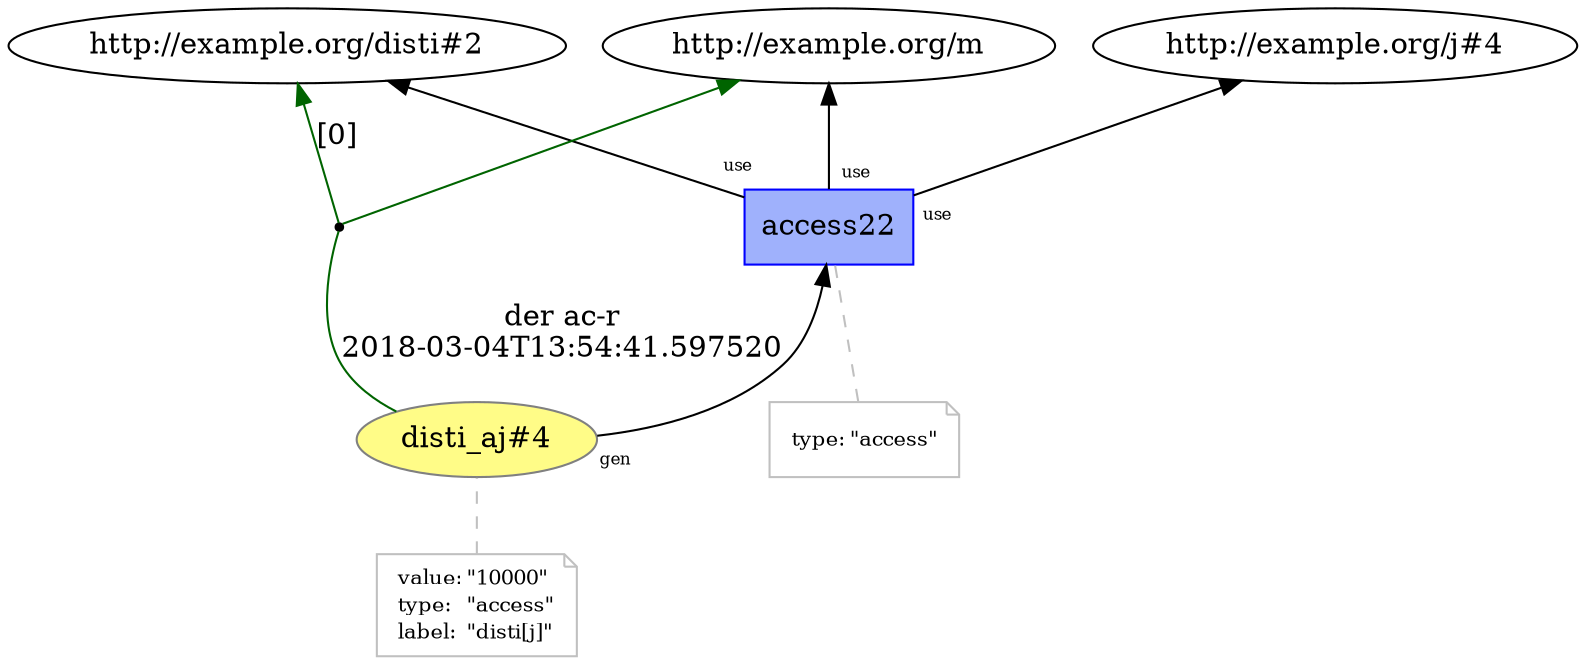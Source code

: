 digraph "PROV" { size="16,12"; rankdir="BT";
"http://example.org/disti_aj#4" [fillcolor="#FFFC87",color="#808080",style="filled",label="disti_aj#4",URL="http://example.org/disti_aj#4"]
"-attrs0" [color="gray",shape="note",fontsize="10",fontcolor="black",label=<<TABLE cellpadding="0" border="0">
	<TR>
	    <TD align="left">value:</TD>
	    <TD align="left">&quot;10000&quot;</TD>
	</TR>
	<TR>
	    <TD align="left">type:</TD>
	    <TD align="left">&quot;access&quot;</TD>
	</TR>
	<TR>
	    <TD align="left">label:</TD>
	    <TD align="left">&quot;disti[j]&quot;</TD>
	</TR>
</TABLE>>]
"-attrs0" -> "http://example.org/disti_aj#4" [color="gray",style="dashed",arrowhead="none"]
"http://example.org/access22" [fillcolor="#9FB1FC",color="#0000FF",shape="polygon",sides="4",style="filled",label="access22",URL="http://example.org/access22"]
"-attrs1" [color="gray",shape="note",fontsize="10",fontcolor="black",label=<<TABLE cellpadding="0" border="0">
	<TR>
	    <TD align="left">type:</TD>
	    <TD align="left">&quot;access&quot;</TD>
	</TR>
</TABLE>>]
"-attrs1" -> "http://example.org/access22" [color="gray",style="dashed",arrowhead="none"]
"http://example.org/access22" -> "http://example.org/m" [labelfontsize="8",labeldistance="1.5",labelangle="60.0",rotation="20",taillabel="use"]
"bn0" [shape="point",label=""]
"http://example.org/disti_aj#4" -> "bn0" [arrowhead="none",color="darkgreen",label="der ac-r
2018-03-04T13:54:41.597520"]
"bn0" -> "http://example.org/disti#2" [labelfontsize="8",labeldistance="1.5",color="darkgreen",labelangle="60.0",rotation="20",label="[0]"]
"bn0" -> "http://example.org/m" [color="darkgreen"]
"http://example.org/disti_aj#4" -> "http://example.org/access22" [labelfontsize="8",labeldistance="1.5",labelangle="60.0",rotation="20",taillabel="gen"]
"http://example.org/access22" -> "http://example.org/disti#2" [labelfontsize="8",labeldistance="1.5",labelangle="60.0",rotation="20",taillabel="use"]
"http://example.org/access22" -> "http://example.org/j#4" [labelfontsize="8",labeldistance="1.5",labelangle="60.0",rotation="20",taillabel="use"]
}